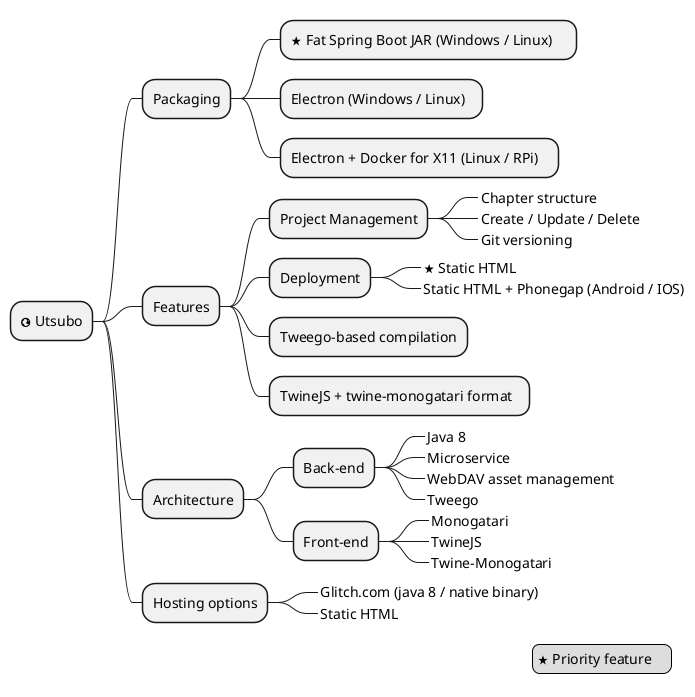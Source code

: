 @startmindmap

* <&globe> Utsubo
** Packaging
*** <&star> Fat Spring Boot JAR (Windows / Linux)    
*** Electron (Windows / Linux)  
*** Electron + Docker for X11 (Linux / RPi)   
** Features
*** Project Management
****_ Chapter structure
****_ Create / Update / Delete
****_ Git versioning
*** Deployment
****_ <&star> Static HTML 
****_ Static HTML + Phonegap (Android / IOS)
*** Tweego-based compilation
*** TwineJS + twine-monogatari format  
** Architecture
*** Back-end
****_ Java 8
****_ Microservice
****_ WebDAV asset management
****_ Tweego
*** Front-end
****_ Monogatari
****_ TwineJS
****_ Twine-Monogatari
** Hosting options
***_ Glitch.com (java 8 / native binary)
***_ Static HTML


legend right
  <&star> Priority feature    
endlegend
@endmindmap